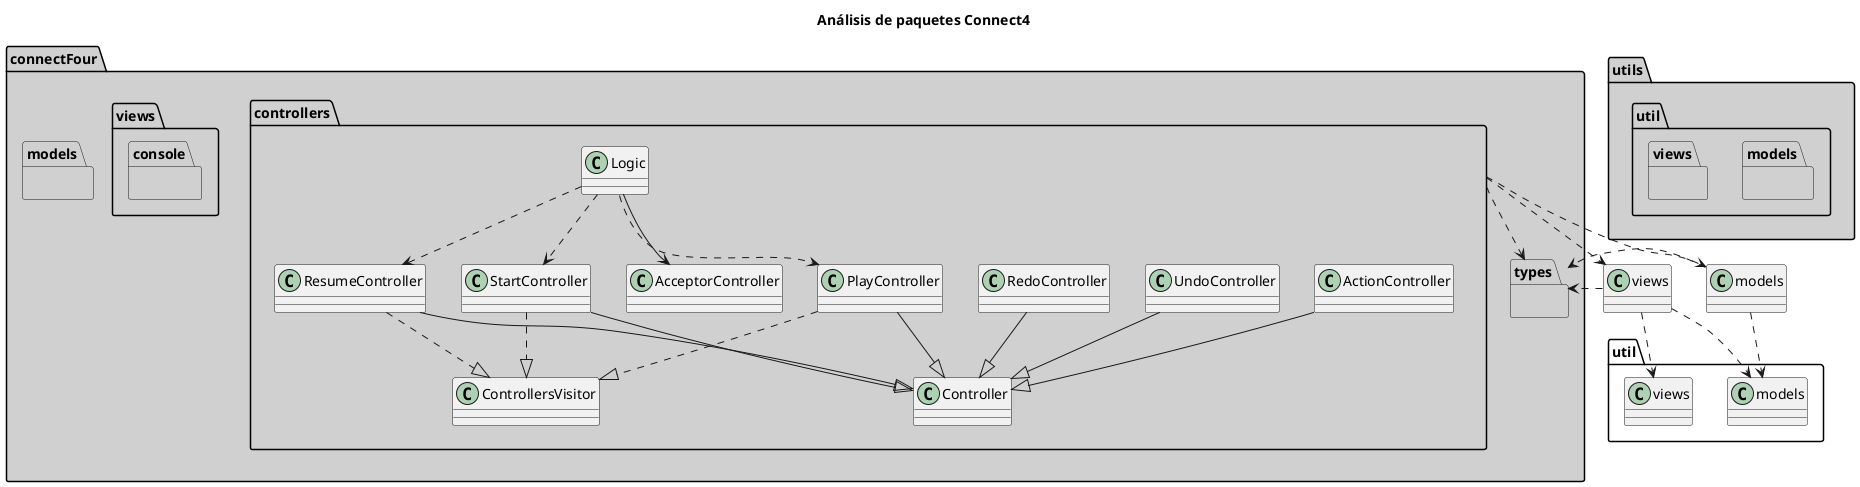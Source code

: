@startuml PackagesDiagramAnalysis
title Análisis de paquetes Connect4

package connectFour #D0D0D0 {
package controllers #D0D0D0 {
}
package types #D0D0D0 {
}
package views #D0D0D0 {
package console #D0D0D0 {
}
}
package models #D0D0D0 {
}
}
package utils #D0D0D0 {
package util.models #D0D0D0 {
}
package util.views #D0D0D0 {
}
}

views .down.> types
views .down.> util.views
views .down.> util.models
models .down.> types
models .down.> util.models
controllers .down.> views
controllers .down.> models
controllers .down.> types

connectFour.controllers.ActionController -down-|> connectFour.controllers.Controller
connectFour.controllers.StartController -down-|> connectFour.controllers.Controller
connectFour.controllers.PlayController -down-|> connectFour.controllers.Controller
connectFour.controllers.ResumeController -down-|> connectFour.controllers.Controller
connectFour.controllers.UndoController -down-|> connectFour.controllers.Controller
connectFour.controllers.RedoController -down-|> connectFour.controllers.Controller
connectFour.controllers.StartController .down.|> connectFour.controllers.ControllersVisitor
connectFour.controllers.PlayController .down.|> connectFour.controllers.ControllersVisitor
connectFour.controllers.ResumeController .down.|> connectFour.controllers.ControllersVisitor
connectFour.controllers.Logic .down.> connectFour.controllers.StartController
connectFour.controllers.Logic .down.> connectFour.controllers.PlayController
connectFour.controllers.Logic .down.> connectFour.controllers.ResumeController
connectFour.controllers.Logic -down-> connectFour.controllers.AcceptorController


@enduml